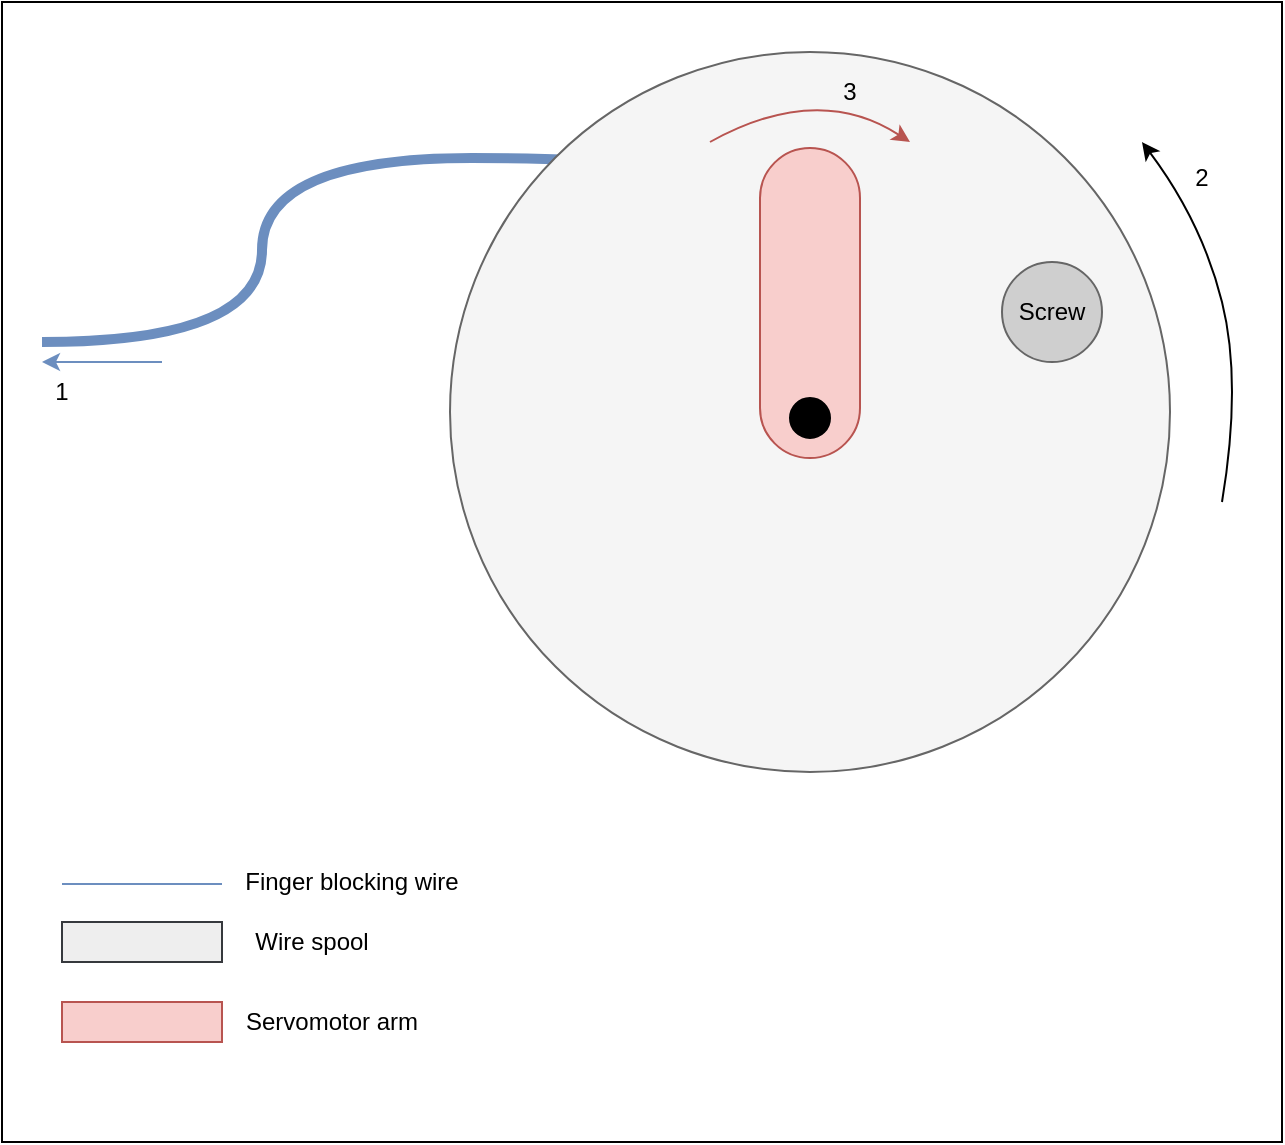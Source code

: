 <mxfile version="20.6.2" type="device"><diagram id="D1DMe8mllH-Z_5y9xLEs" name="Page-1"><mxGraphModel dx="1185" dy="695" grid="1" gridSize="10" guides="1" tooltips="1" connect="1" arrows="1" fold="1" page="1" pageScale="1" pageWidth="827" pageHeight="1169" math="0" shadow="0"><root><mxCell id="0"/><mxCell id="1" parent="0"/><mxCell id="LeA0VtX1zU-ijCBx-b4N-9" value="" style="endArrow=none;html=1;rounded=0;curved=1;edgeStyle=orthogonalEdgeStyle;fillColor=#dae8fc;strokeColor=#6c8ebf;strokeWidth=5;entryX=0.322;entryY=0.181;entryDx=0;entryDy=0;entryPerimeter=0;" edge="1" parent="1" target="Lroi0siGvEN-I05MlCx0-1"><mxGeometry width="50" height="50" relative="1" as="geometry"><mxPoint x="30" y="550" as="sourcePoint"/><mxPoint x="280" y="458" as="targetPoint"/><Array as="points"><mxPoint x="140" y="550"/><mxPoint x="140" y="458"/><mxPoint x="350" y="458"/></Array></mxGeometry></mxCell><mxCell id="LeA0VtX1zU-ijCBx-b4N-17" value="" style="rounded=0;whiteSpace=wrap;html=1;fillColor=none;" vertex="1" parent="1"><mxGeometry x="10" y="380" width="640" height="570" as="geometry"/></mxCell><mxCell id="Lroi0siGvEN-I05MlCx0-1" value="" style="ellipse;whiteSpace=wrap;html=1;aspect=fixed;fillColor=#f5f5f5;fontColor=#333333;strokeColor=#666666;" parent="1" vertex="1"><mxGeometry x="234" y="405" width="360" height="360" as="geometry"/></mxCell><mxCell id="Lroi0siGvEN-I05MlCx0-2" value="" style="ellipse;whiteSpace=wrap;html=1;aspect=fixed;fillColor=#CFCFCF;fontColor=#333333;strokeColor=#666666;" parent="1" vertex="1"><mxGeometry x="510" y="510" width="50" height="50" as="geometry"/></mxCell><mxCell id="LeA0VtX1zU-ijCBx-b4N-2" value="" style="curved=1;endArrow=classic;html=1;rounded=0;" edge="1" parent="1"><mxGeometry width="50" height="50" relative="1" as="geometry"><mxPoint x="620" y="630" as="sourcePoint"/><mxPoint x="580" y="450" as="targetPoint"/><Array as="points"><mxPoint x="630" y="570"/><mxPoint x="610" y="490"/></Array></mxGeometry></mxCell><mxCell id="LeA0VtX1zU-ijCBx-b4N-3" value="" style="rounded=1;whiteSpace=wrap;html=1;arcSize=50;fillColor=#f8cecc;strokeColor=#b85450;" vertex="1" parent="1"><mxGeometry x="389" y="453" width="50" height="155" as="geometry"/></mxCell><mxCell id="LeA0VtX1zU-ijCBx-b4N-4" value="" style="curved=1;endArrow=classic;html=1;rounded=0;fillColor=#f8cecc;strokeColor=#b85450;" edge="1" parent="1"><mxGeometry width="50" height="50" relative="1" as="geometry"><mxPoint x="364" y="450" as="sourcePoint"/><mxPoint x="464" y="450" as="targetPoint"/><Array as="points"><mxPoint x="418" y="420"/></Array></mxGeometry></mxCell><mxCell id="LeA0VtX1zU-ijCBx-b4N-6" value="" style="ellipse;whiteSpace=wrap;html=1;aspect=fixed;fillColor=#000000;" vertex="1" parent="1"><mxGeometry x="404" y="578" width="20" height="20" as="geometry"/></mxCell><mxCell id="LeA0VtX1zU-ijCBx-b4N-10" value="" style="endArrow=classic;html=1;rounded=0;curved=1;fillColor=#dae8fc;strokeColor=#6c8ebf;" edge="1" parent="1"><mxGeometry width="50" height="50" relative="1" as="geometry"><mxPoint x="90" y="560" as="sourcePoint"/><mxPoint x="30" y="560" as="targetPoint"/></mxGeometry></mxCell><mxCell id="LeA0VtX1zU-ijCBx-b4N-11" value="" style="rounded=0;whiteSpace=wrap;html=1;fillColor=#eeeeee;strokeColor=#36393d;" vertex="1" parent="1"><mxGeometry x="40" y="840" width="80" height="20" as="geometry"/></mxCell><mxCell id="LeA0VtX1zU-ijCBx-b4N-12" value="Wire spool" style="text;html=1;strokeColor=none;fillColor=none;align=center;verticalAlign=middle;whiteSpace=wrap;rounded=0;" vertex="1" parent="1"><mxGeometry x="130" y="835" width="70" height="30" as="geometry"/></mxCell><mxCell id="LeA0VtX1zU-ijCBx-b4N-13" value="" style="rounded=0;whiteSpace=wrap;html=1;fillColor=#f8cecc;strokeColor=#b85450;" vertex="1" parent="1"><mxGeometry x="40" y="880" width="80" height="20" as="geometry"/></mxCell><mxCell id="LeA0VtX1zU-ijCBx-b4N-14" value="Servomotor arm" style="text;html=1;strokeColor=none;fillColor=none;align=center;verticalAlign=middle;whiteSpace=wrap;rounded=0;" vertex="1" parent="1"><mxGeometry x="130" y="875" width="90" height="30" as="geometry"/></mxCell><mxCell id="LeA0VtX1zU-ijCBx-b4N-15" value="" style="endArrow=none;html=1;rounded=0;curved=1;fillColor=#dae8fc;strokeColor=#6c8ebf;" edge="1" parent="1"><mxGeometry width="50" height="50" relative="1" as="geometry"><mxPoint x="40" y="821" as="sourcePoint"/><mxPoint x="120" y="821" as="targetPoint"/></mxGeometry></mxCell><mxCell id="LeA0VtX1zU-ijCBx-b4N-16" value="Finger blocking wire" style="text;html=1;strokeColor=none;fillColor=none;align=center;verticalAlign=middle;whiteSpace=wrap;rounded=0;" vertex="1" parent="1"><mxGeometry x="130" y="805" width="110" height="30" as="geometry"/></mxCell><mxCell id="LeA0VtX1zU-ijCBx-b4N-18" value="1" style="text;html=1;strokeColor=none;fillColor=none;align=center;verticalAlign=middle;whiteSpace=wrap;rounded=0;" vertex="1" parent="1"><mxGeometry x="10" y="560" width="60" height="30" as="geometry"/></mxCell><mxCell id="LeA0VtX1zU-ijCBx-b4N-19" value="2" style="text;html=1;strokeColor=none;fillColor=none;align=center;verticalAlign=middle;whiteSpace=wrap;rounded=0;" vertex="1" parent="1"><mxGeometry x="580" y="453" width="60" height="30" as="geometry"/></mxCell><mxCell id="LeA0VtX1zU-ijCBx-b4N-20" value="3" style="text;html=1;strokeColor=none;fillColor=none;align=center;verticalAlign=middle;whiteSpace=wrap;rounded=0;" vertex="1" parent="1"><mxGeometry x="404" y="410" width="60" height="30" as="geometry"/></mxCell><mxCell id="LeA0VtX1zU-ijCBx-b4N-21" value="Screw" style="text;html=1;strokeColor=none;fillColor=none;align=center;verticalAlign=middle;whiteSpace=wrap;rounded=0;" vertex="1" parent="1"><mxGeometry x="505" y="520" width="60" height="30" as="geometry"/></mxCell></root></mxGraphModel></diagram></mxfile>